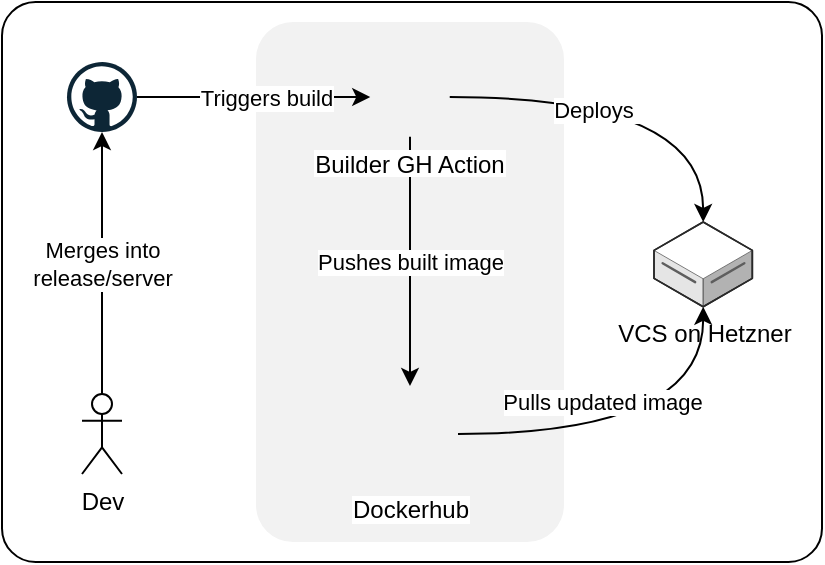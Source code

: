 <mxfile version="24.8.4">
  <diagram name="Page-1" id="_XyzfsdCK_fdieIqt6iL">
    <mxGraphModel dx="1166" dy="737" grid="1" gridSize="10" guides="1" tooltips="1" connect="1" arrows="1" fold="1" page="1" pageScale="1" pageWidth="850" pageHeight="1100" math="0" shadow="0">
      <root>
        <mxCell id="0" />
        <mxCell id="1" parent="0" />
        <mxCell id="WH4xHT_71Cof7-2RT7R9-19" value="" style="rounded=1;whiteSpace=wrap;html=1;fillColor=#FFFFFF;movable=0;resizable=0;rotatable=0;deletable=0;editable=0;locked=1;connectable=0;strokeColor=default;arcSize=6;" vertex="1" parent="1">
          <mxGeometry x="80" y="170" width="410" height="280" as="geometry" />
        </mxCell>
        <mxCell id="WH4xHT_71Cof7-2RT7R9-20" value="" style="rounded=1;whiteSpace=wrap;html=1;fillColor=#F2F2F2;strokeColor=none;arcSize=12;movable=1;resizable=1;rotatable=1;deletable=1;editable=1;locked=0;connectable=1;" vertex="1" parent="1">
          <mxGeometry x="206.99" y="180" width="154" height="260" as="geometry" />
        </mxCell>
        <mxCell id="WH4xHT_71Cof7-2RT7R9-13" style="edgeStyle=orthogonalEdgeStyle;rounded=0;orthogonalLoop=1;jettySize=auto;html=1;" edge="1" parent="1" source="WH4xHT_71Cof7-2RT7R9-1" target="WH4xHT_71Cof7-2RT7R9-4">
          <mxGeometry relative="1" as="geometry" />
        </mxCell>
        <mxCell id="WH4xHT_71Cof7-2RT7R9-17" value="Triggers build" style="edgeLabel;html=1;align=center;verticalAlign=middle;resizable=0;points=[];" vertex="1" connectable="0" parent="WH4xHT_71Cof7-2RT7R9-13">
          <mxGeometry x="0.11" relative="1" as="geometry">
            <mxPoint as="offset" />
          </mxGeometry>
        </mxCell>
        <mxCell id="WH4xHT_71Cof7-2RT7R9-1" value="" style="dashed=0;outlineConnect=0;html=1;align=center;labelPosition=center;verticalLabelPosition=bottom;verticalAlign=top;shape=mxgraph.weblogos.github" vertex="1" parent="1">
          <mxGeometry x="112.5" y="200" width="35" height="35" as="geometry" />
        </mxCell>
        <mxCell id="WH4xHT_71Cof7-2RT7R9-12" value="Merges into&lt;div&gt;release/server&lt;/div&gt;" style="edgeStyle=orthogonalEdgeStyle;rounded=0;orthogonalLoop=1;jettySize=auto;html=1;" edge="1" parent="1" source="WH4xHT_71Cof7-2RT7R9-2" target="WH4xHT_71Cof7-2RT7R9-1">
          <mxGeometry relative="1" as="geometry">
            <mxPoint x="130" y="240" as="targetPoint" />
          </mxGeometry>
        </mxCell>
        <mxCell id="WH4xHT_71Cof7-2RT7R9-2" value="Dev" style="shape=umlActor;verticalLabelPosition=bottom;verticalAlign=top;html=1;outlineConnect=0;" vertex="1" parent="1">
          <mxGeometry x="120" y="366" width="20" height="40" as="geometry" />
        </mxCell>
        <mxCell id="WH4xHT_71Cof7-2RT7R9-14" value="Pushes built image" style="edgeStyle=orthogonalEdgeStyle;rounded=0;orthogonalLoop=1;jettySize=auto;html=1;exitX=0.5;exitY=1;exitDx=0;exitDy=0;" edge="1" parent="1" source="WH4xHT_71Cof7-2RT7R9-4" target="WH4xHT_71Cof7-2RT7R9-5">
          <mxGeometry relative="1" as="geometry" />
        </mxCell>
        <mxCell id="WH4xHT_71Cof7-2RT7R9-15" style="edgeStyle=orthogonalEdgeStyle;rounded=0;orthogonalLoop=1;jettySize=auto;html=1;curved=1;" edge="1" parent="1" source="WH4xHT_71Cof7-2RT7R9-4" target="WH4xHT_71Cof7-2RT7R9-8">
          <mxGeometry relative="1" as="geometry" />
        </mxCell>
        <mxCell id="WH4xHT_71Cof7-2RT7R9-18" value="Deploys&amp;nbsp;" style="edgeLabel;html=1;align=center;verticalAlign=middle;resizable=0;points=[];" vertex="1" connectable="0" parent="WH4xHT_71Cof7-2RT7R9-15">
          <mxGeometry x="-0.229" y="-6" relative="1" as="geometry">
            <mxPoint as="offset" />
          </mxGeometry>
        </mxCell>
        <mxCell id="WH4xHT_71Cof7-2RT7R9-16" value="Pulls updated image" style="edgeStyle=orthogonalEdgeStyle;rounded=0;orthogonalLoop=1;jettySize=auto;html=1;elbow=vertical;curved=1;exitX=1;exitY=0.5;exitDx=0;exitDy=0;" edge="1" parent="1" source="WH4xHT_71Cof7-2RT7R9-5" target="WH4xHT_71Cof7-2RT7R9-8">
          <mxGeometry x="-0.227" y="16" relative="1" as="geometry">
            <mxPoint x="330" y="396.0" as="sourcePoint" />
            <mxPoint x="440" y="360" as="targetPoint" />
            <mxPoint as="offset" />
          </mxGeometry>
        </mxCell>
        <mxCell id="WH4xHT_71Cof7-2RT7R9-4" value="Builder GH Action" style="shape=image;verticalLabelPosition=bottom;labelBackgroundColor=default;verticalAlign=top;aspect=fixed;imageAspect=0;image=https://www.svgrepo.com/show/306098/githubactions.svg;imageBackground=none;" vertex="1" parent="1">
          <mxGeometry x="264.12" y="197.62" width="39.75" height="39.75" as="geometry" />
        </mxCell>
        <mxCell id="WH4xHT_71Cof7-2RT7R9-5" value="Dockerhub" style="shape=image;html=1;verticalAlign=top;verticalLabelPosition=bottom;labelBackgroundColor=#ffffff;imageAspect=0;aspect=fixed;image=https://cdn2.iconfinder.com/data/icons/boxicons-logos/24/bxl-docker-128.png" vertex="1" parent="1">
          <mxGeometry x="260" y="362" width="48" height="48" as="geometry" />
        </mxCell>
        <mxCell id="WH4xHT_71Cof7-2RT7R9-8" value="VCS on Hetzner" style="verticalLabelPosition=bottom;html=1;verticalAlign=top;strokeWidth=1;align=center;outlineConnect=0;dashed=0;outlineConnect=0;shape=mxgraph.aws3d.dataServer;strokeColor=#5E5E5E;aspect=fixed;" vertex="1" parent="1">
          <mxGeometry x="406" y="280" width="49.17" height="42.38" as="geometry" />
        </mxCell>
      </root>
    </mxGraphModel>
  </diagram>
</mxfile>
